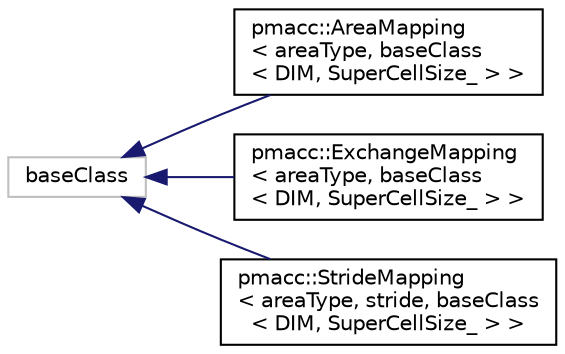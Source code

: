 digraph "Graphical Class Hierarchy"
{
 // LATEX_PDF_SIZE
  edge [fontname="Helvetica",fontsize="10",labelfontname="Helvetica",labelfontsize="10"];
  node [fontname="Helvetica",fontsize="10",shape=record];
  rankdir="LR";
  Node1675 [label="baseClass",height=0.2,width=0.4,color="grey75", fillcolor="white", style="filled",tooltip=" "];
  Node1675 -> Node0 [dir="back",color="midnightblue",fontsize="10",style="solid",fontname="Helvetica"];
  Node0 [label="pmacc::AreaMapping\l\< areaType, baseClass\l\< DIM, SuperCellSize_ \> \>",height=0.2,width=0.4,color="black", fillcolor="white", style="filled",URL="$classpmacc_1_1_area_mapping_3_01area_type_00_01base_class_3_01_d_i_m_00_01_super_cell_size___01_4_01_4.html",tooltip=" "];
  Node1675 -> Node1677 [dir="back",color="midnightblue",fontsize="10",style="solid",fontname="Helvetica"];
  Node1677 [label="pmacc::ExchangeMapping\l\< areaType, baseClass\l\< DIM, SuperCellSize_ \> \>",height=0.2,width=0.4,color="black", fillcolor="white", style="filled",URL="$classpmacc_1_1_exchange_mapping_3_01area_type_00_01base_class_3_01_d_i_m_00_01_super_cell_size___01_4_01_4.html",tooltip="Allows mapping thread/block indices to a specific region in a DataSpace defined by a valid ExchangeTy..."];
  Node1675 -> Node1678 [dir="back",color="midnightblue",fontsize="10",style="solid",fontname="Helvetica"];
  Node1678 [label="pmacc::StrideMapping\l\< areaType, stride, baseClass\l\< DIM, SuperCellSize_ \> \>",height=0.2,width=0.4,color="black", fillcolor="white", style="filled",URL="$classpmacc_1_1_stride_mapping_3_01area_type_00_01stride_00_01base_class_3_01_d_i_m_00_01_super_cell_size___01_4_01_4.html",tooltip=" "];
}
